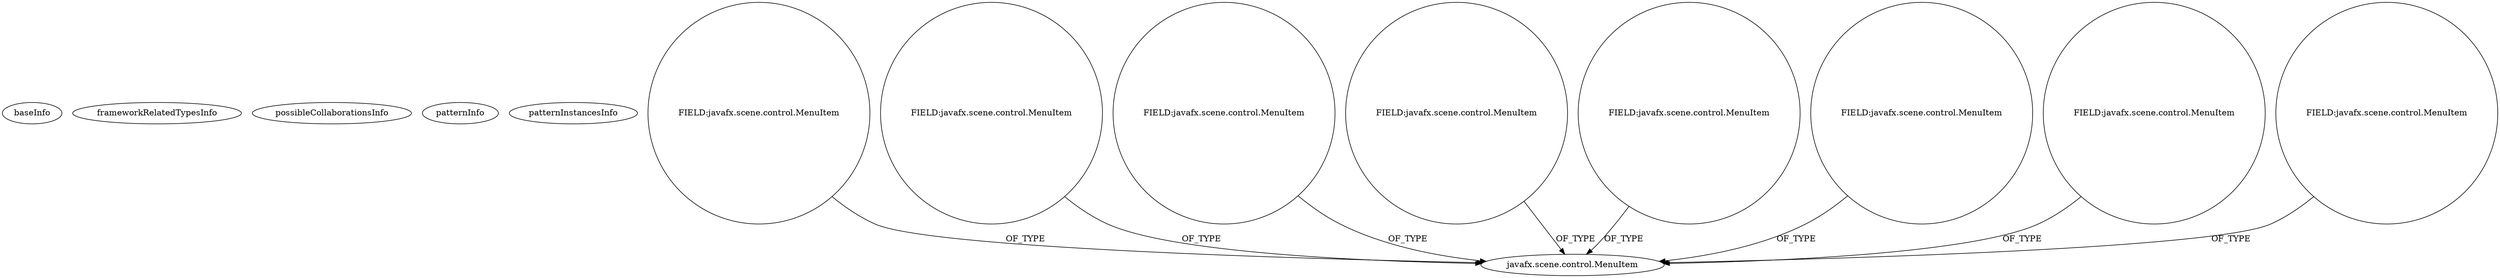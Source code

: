digraph {
baseInfo[graphId=538,category="pattern",isAnonymous=false,possibleRelation=false]
frameworkRelatedTypesInfo[]
possibleCollaborationsInfo[]
patternInfo[frequency=3.0,patternRootClient=null]
patternInstancesInfo[0="zvakanaka-bitbit~/zvakanaka-bitbit/bitbit-master/src/bitbit/BitBit.java~BitBit~4923",1="tarchan-ClipFX~/tarchan-ClipFX/ClipFX-master/src/com/mac/tarchan/clipfx/ClipFXController.java~ClipFXController~4467",2="sebbafer-Sebanana~/sebbafer-Sebanana/Sebanana-master/src/sebanana/views/MyMenubar.java~MyMenubar~4131"]
3[label="javafx.scene.control.MenuItem",vertexType="FRAMEWORK_CLASS_TYPE",isFrameworkType=false]
20[label="FIELD:javafx.scene.control.MenuItem",vertexType="FIELD_DECLARATION",isFrameworkType=false,shape=circle]
22[label="FIELD:javafx.scene.control.MenuItem",vertexType="FIELD_DECLARATION",isFrameworkType=false,shape=circle]
34[label="FIELD:javafx.scene.control.MenuItem",vertexType="FIELD_DECLARATION",isFrameworkType=false,shape=circle]
14[label="FIELD:javafx.scene.control.MenuItem",vertexType="FIELD_DECLARATION",isFrameworkType=false,shape=circle]
2[label="FIELD:javafx.scene.control.MenuItem",vertexType="FIELD_DECLARATION",isFrameworkType=false,shape=circle]
18[label="FIELD:javafx.scene.control.MenuItem",vertexType="FIELD_DECLARATION",isFrameworkType=false,shape=circle]
40[label="FIELD:javafx.scene.control.MenuItem",vertexType="FIELD_DECLARATION",isFrameworkType=false,shape=circle]
42[label="FIELD:javafx.scene.control.MenuItem",vertexType="FIELD_DECLARATION",isFrameworkType=false,shape=circle]
34->3[label="OF_TYPE"]
42->3[label="OF_TYPE"]
18->3[label="OF_TYPE"]
20->3[label="OF_TYPE"]
14->3[label="OF_TYPE"]
40->3[label="OF_TYPE"]
22->3[label="OF_TYPE"]
2->3[label="OF_TYPE"]
}
